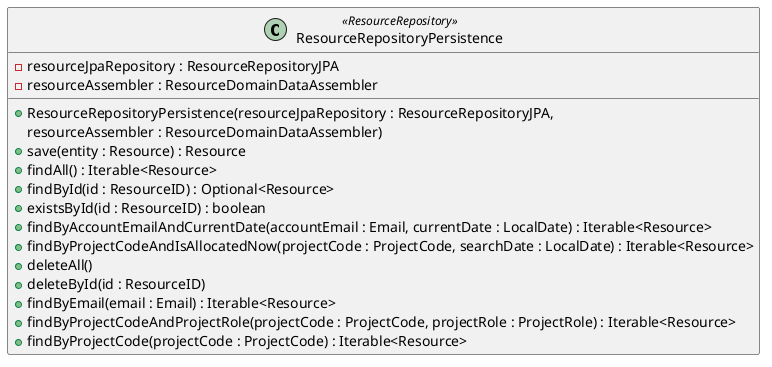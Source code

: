 @startuml
'https://plantuml.com/class-diagram

class ResourceRepositoryPersistence <<ResourceRepository>>{
    - resourceJpaRepository : ResourceRepositoryJPA
    - resourceAssembler : ResourceDomainDataAssembler

    + ResourceRepositoryPersistence(resourceJpaRepository : ResourceRepositoryJPA,
    resourceAssembler : ResourceDomainDataAssembler)
    + save(entity : Resource) : Resource
    + findAll() : Iterable<Resource>
    + findById(id : ResourceID) : Optional<Resource>
    + existsById(id : ResourceID) : boolean
    + findByAccountEmailAndCurrentDate(accountEmail : Email, currentDate : LocalDate) : Iterable<Resource>
    + findByProjectCodeAndIsAllocatedNow(projectCode : ProjectCode, searchDate : LocalDate) : Iterable<Resource>
    + deleteAll()
    + deleteById(id : ResourceID)
    + findByEmail(email : Email) : Iterable<Resource>
    + findByProjectCodeAndProjectRole(projectCode : ProjectCode, projectRole : ProjectRole) : Iterable<Resource>
    + findByProjectCode(projectCode : ProjectCode) : Iterable<Resource>
}

@enduml